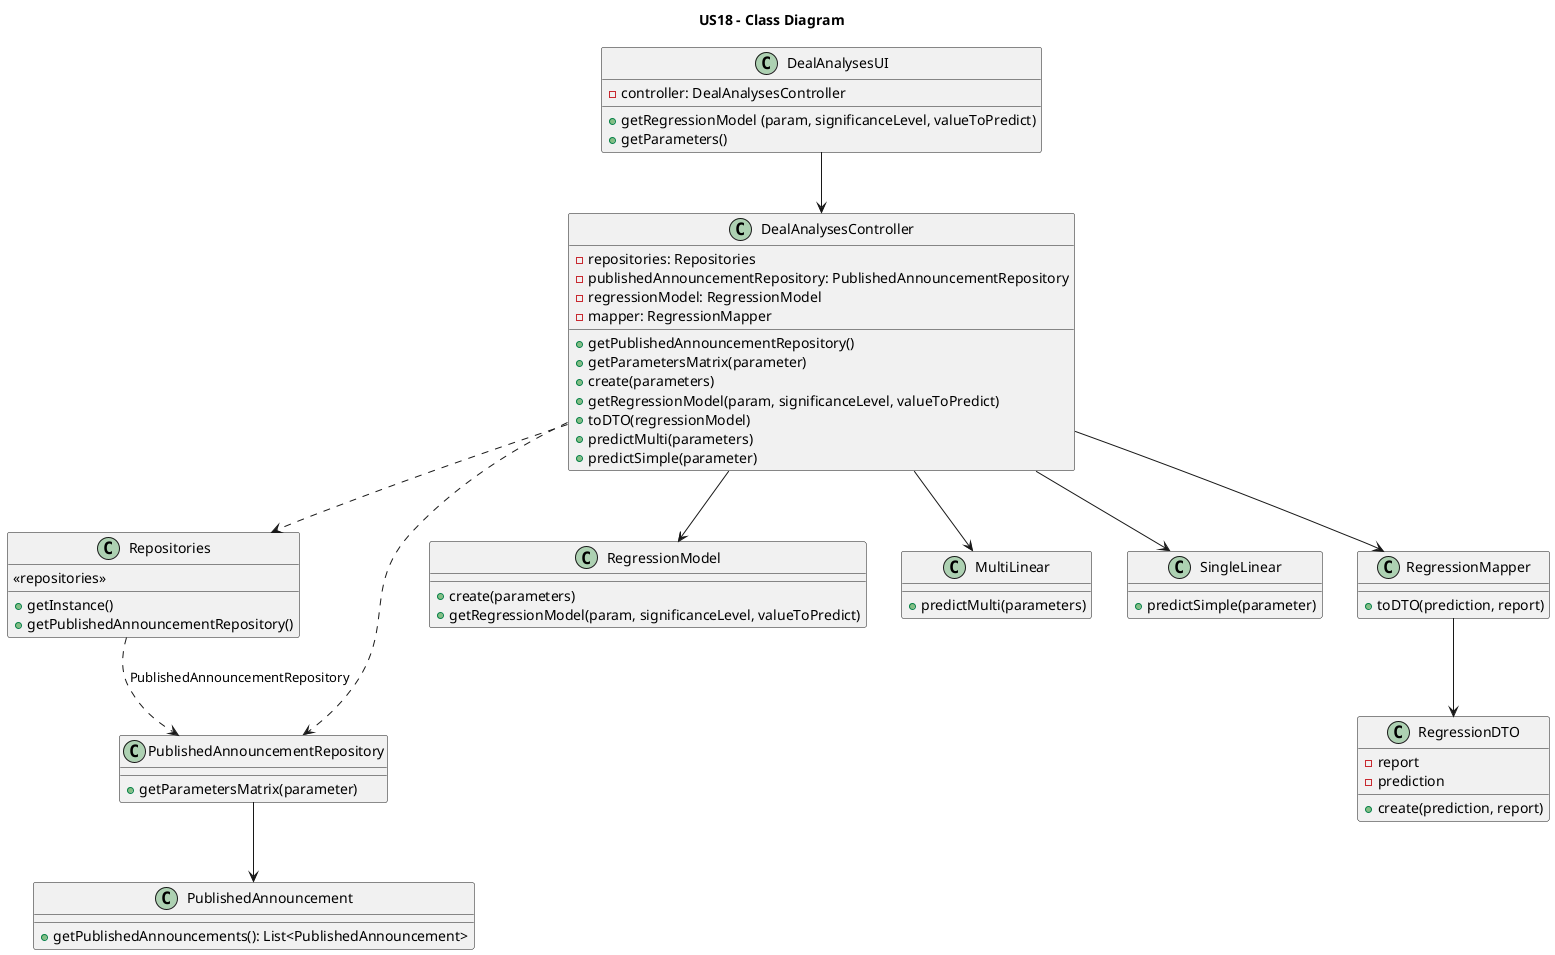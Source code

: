@startuml

title US18 - Class Diagram

class DealAnalysesUI {
  -controller: DealAnalysesController
  +getRegressionModel (param, significanceLevel, valueToPredict)
  +getParameters()
}

class DealAnalysesController {
  -repositories: Repositories
  -publishedAnnouncementRepository: PublishedAnnouncementRepository
  -regressionModel: RegressionModel
  -mapper: RegressionMapper
  +getPublishedAnnouncementRepository()
  +getParametersMatrix(parameter)
  +create(parameters)
  +getRegressionModel(param, significanceLevel, valueToPredict)
  +toDTO(regressionModel)
  +predictMulti(parameters)
  +predictSimple(parameter)
}

class Repositories {
  <<repositories>>
  +getInstance()
  +getPublishedAnnouncementRepository()
}

class PublishedAnnouncementRepository {
  +getParametersMatrix(parameter)
}

class PublishedAnnouncement {
  +getPublishedAnnouncements(): List<PublishedAnnouncement>
}

class RegressionModel {
  +create(parameters)
  +getRegressionModel(param, significanceLevel, valueToPredict)
}

class MultiLinear {
  +predictMulti(parameters)
}

class SingleLinear {
  +predictSimple(parameter)
}

class RegressionMapper {
  +toDTO(prediction, report)
}

class RegressionDTO {
  -report
  -prediction
  +create(prediction, report)
}

DealAnalysesUI --> DealAnalysesController
DealAnalysesController ..> Repositories
DealAnalysesController ..> PublishedAnnouncementRepository
DealAnalysesController --> RegressionModel
DealAnalysesController --> MultiLinear
DealAnalysesController --> SingleLinear
DealAnalysesController --> RegressionMapper
RegressionMapper --> RegressionDTO
Repositories ..> PublishedAnnouncementRepository : PublishedAnnouncementRepository
PublishedAnnouncementRepository --> PublishedAnnouncement


@enduml
